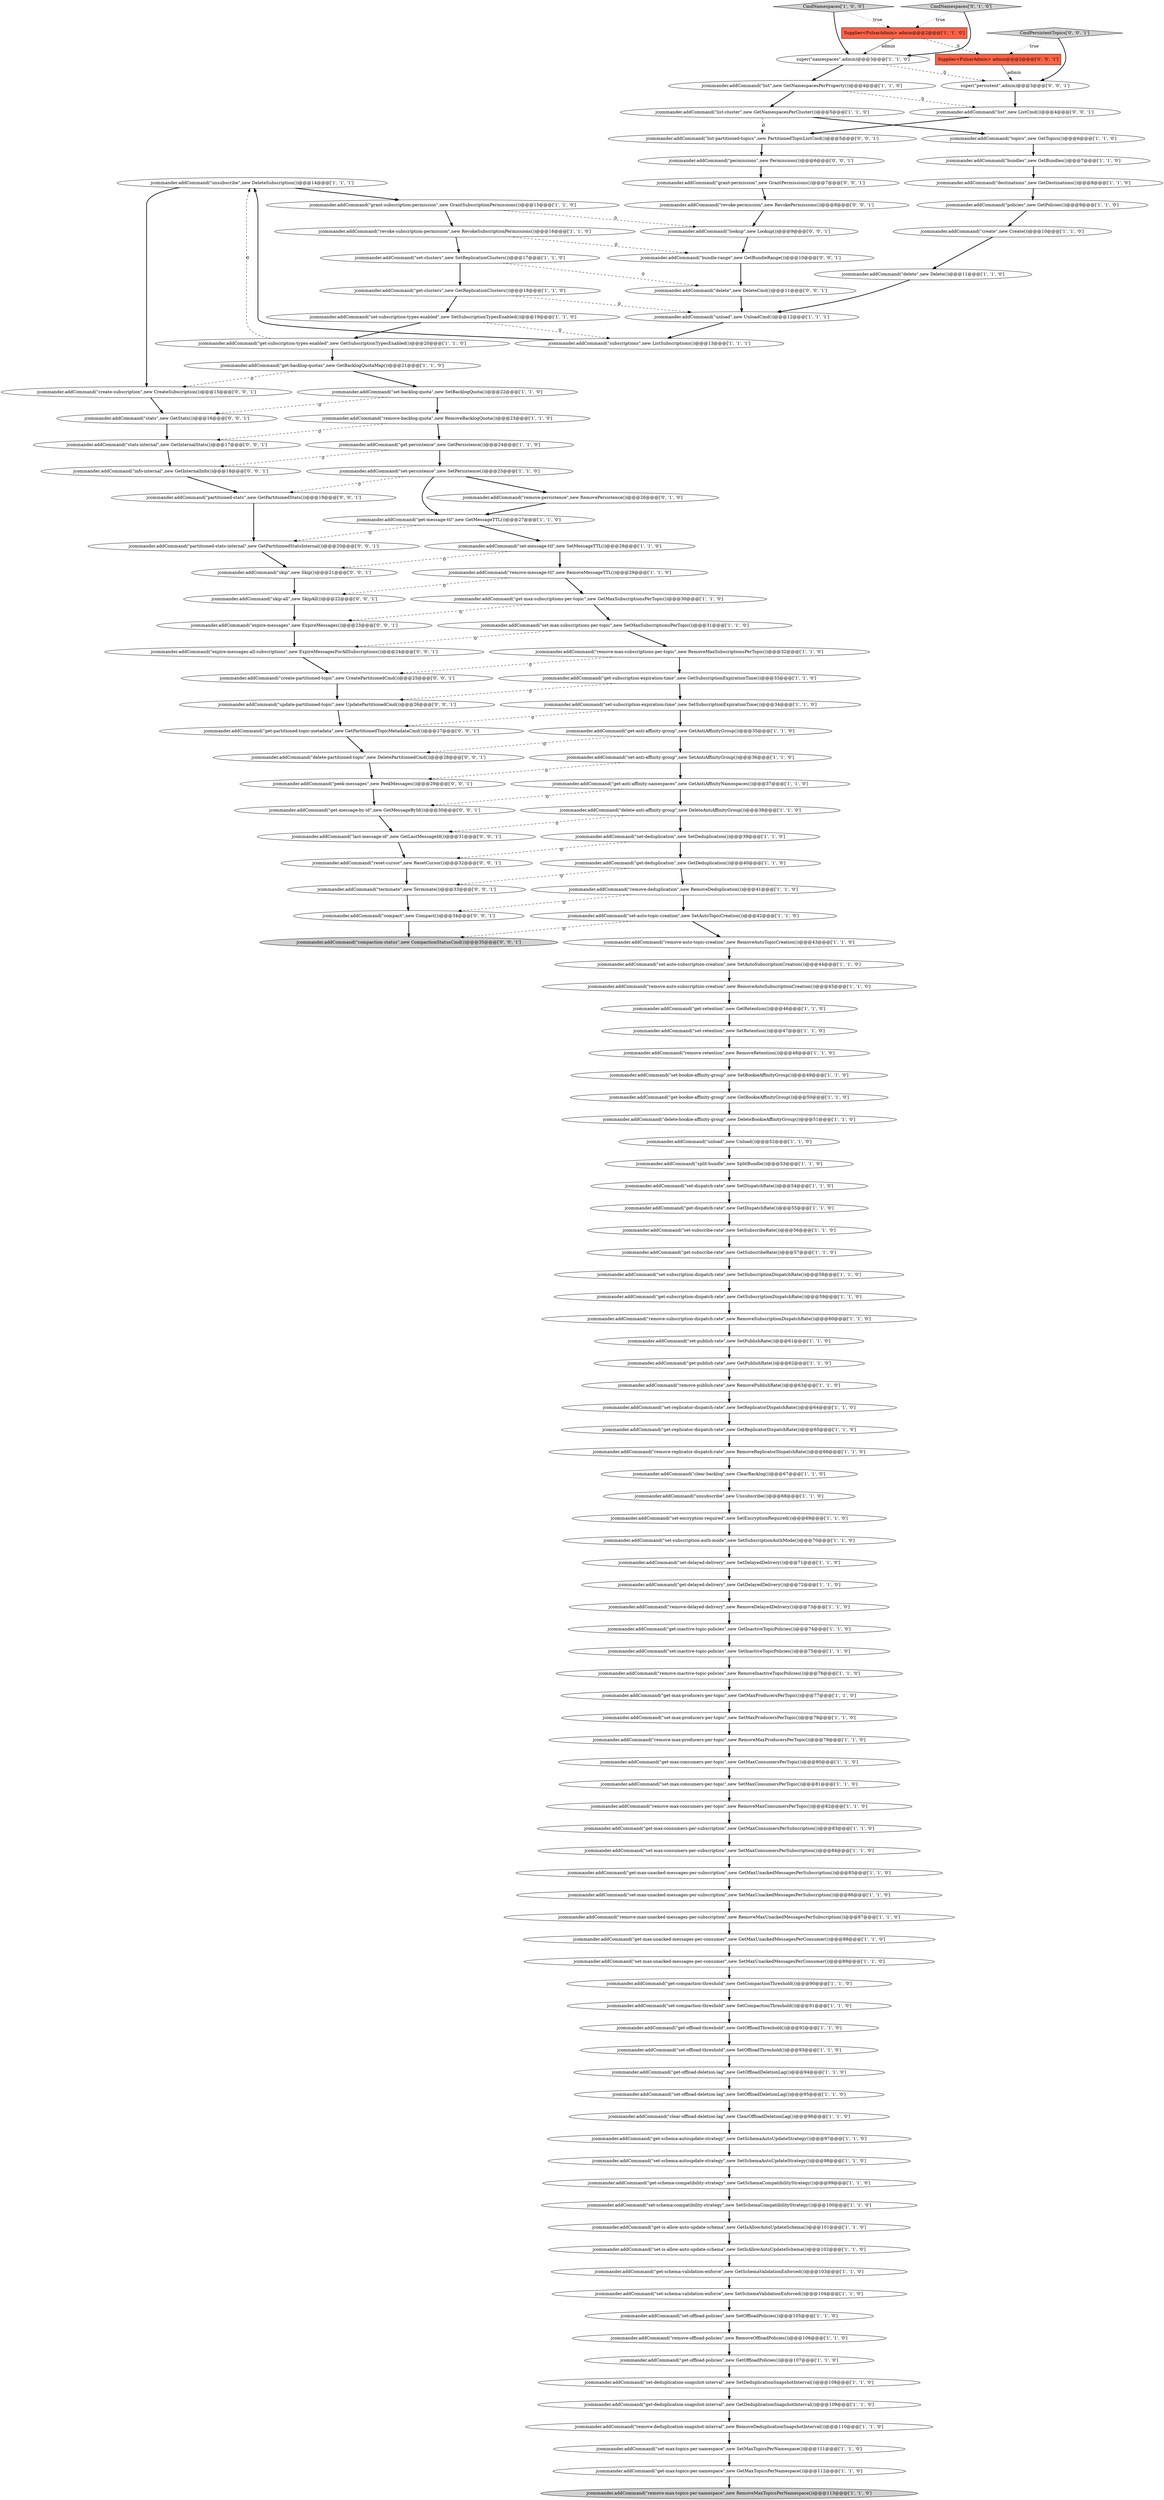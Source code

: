 digraph {
46 [style = filled, label = "jcommander.addCommand(\"get-offload-threshold\",new GetOffloadThreshold())@@@92@@@['1', '1', '0']", fillcolor = white, shape = ellipse image = "AAA0AAABBB1BBB"];
52 [style = filled, label = "jcommander.addCommand(\"get-max-consumers-per-topic\",new GetMaxConsumersPerTopic())@@@80@@@['1', '1', '0']", fillcolor = white, shape = ellipse image = "AAA0AAABBB1BBB"];
131 [style = filled, label = "jcommander.addCommand(\"stats\",new GetStats())@@@16@@@['0', '0', '1']", fillcolor = white, shape = ellipse image = "AAA0AAABBB3BBB"];
60 [style = filled, label = "jcommander.addCommand(\"create\",new Create())@@@10@@@['1', '1', '0']", fillcolor = white, shape = ellipse image = "AAA0AAABBB1BBB"];
83 [style = filled, label = "jcommander.addCommand(\"get-anti-affinity-group\",new GetAntiAffinityGroup())@@@35@@@['1', '1', '0']", fillcolor = white, shape = ellipse image = "AAA0AAABBB1BBB"];
140 [style = filled, label = "jcommander.addCommand(\"skip\",new Skip())@@@21@@@['0', '0', '1']", fillcolor = white, shape = ellipse image = "AAA0AAABBB3BBB"];
126 [style = filled, label = "super(\"persistent\",admin)@@@3@@@['0', '0', '1']", fillcolor = white, shape = ellipse image = "AAA0AAABBB3BBB"];
90 [style = filled, label = "jcommander.addCommand(\"set-persistence\",new SetPersistence())@@@25@@@['1', '1', '0']", fillcolor = white, shape = ellipse image = "AAA0AAABBB1BBB"];
107 [style = filled, label = "jcommander.addCommand(\"set-inactive-topic-policies\",new SetInactiveTopicPolicies())@@@75@@@['1', '1', '0']", fillcolor = white, shape = ellipse image = "AAA0AAABBB1BBB"];
142 [style = filled, label = "jcommander.addCommand(\"compaction-status\",new CompactionStatusCmd())@@@35@@@['0', '0', '1']", fillcolor = lightgray, shape = ellipse image = "AAA0AAABBB3BBB"];
57 [style = filled, label = "jcommander.addCommand(\"delete-anti-affinity-group\",new DeleteAntiAffinityGroup())@@@38@@@['1', '1', '0']", fillcolor = white, shape = ellipse image = "AAA0AAABBB1BBB"];
82 [style = filled, label = "jcommander.addCommand(\"set-dispatch-rate\",new SetDispatchRate())@@@54@@@['1', '1', '0']", fillcolor = white, shape = ellipse image = "AAA0AAABBB1BBB"];
97 [style = filled, label = "jcommander.addCommand(\"get-deduplication-snapshot-interval\",new GetDeduplicationSnapshotInterval())@@@109@@@['1', '1', '0']", fillcolor = white, shape = ellipse image = "AAA0AAABBB1BBB"];
53 [style = filled, label = "jcommander.addCommand(\"get-delayed-delivery\",new GetDelayedDelivery())@@@72@@@['1', '1', '0']", fillcolor = white, shape = ellipse image = "AAA0AAABBB1BBB"];
38 [style = filled, label = "jcommander.addCommand(\"remove-retention\",new RemoveRetention())@@@48@@@['1', '1', '0']", fillcolor = white, shape = ellipse image = "AAA0AAABBB1BBB"];
43 [style = filled, label = "jcommander.addCommand(\"remove-max-subscriptions-per-topic\",new RemoveMaxSubscriptionsPerTopic())@@@32@@@['1', '1', '0']", fillcolor = white, shape = ellipse image = "AAA0AAABBB1BBB"];
71 [style = filled, label = "jcommander.addCommand(\"split-bundle\",new SplitBundle())@@@53@@@['1', '1', '0']", fillcolor = white, shape = ellipse image = "AAA0AAABBB1BBB"];
110 [style = filled, label = "jcommander.addCommand(\"get-schema-compatibility-strategy\",new GetSchemaCompatibilityStrategy())@@@99@@@['1', '1', '0']", fillcolor = white, shape = ellipse image = "AAA0AAABBB1BBB"];
17 [style = filled, label = "jcommander.addCommand(\"remove-auto-subscription-creation\",new RemoveAutoSubscriptionCreation())@@@45@@@['1', '1', '0']", fillcolor = white, shape = ellipse image = "AAA0AAABBB1BBB"];
120 [style = filled, label = "jcommander.addCommand(\"skip-all\",new SkipAll())@@@22@@@['0', '0', '1']", fillcolor = white, shape = ellipse image = "AAA0AAABBB3BBB"];
13 [style = filled, label = "jcommander.addCommand(\"remove-subscription-dispatch-rate\",new RemoveSubscriptionDispatchRate())@@@60@@@['1', '1', '0']", fillcolor = white, shape = ellipse image = "AAA0AAABBB1BBB"];
84 [style = filled, label = "jcommander.addCommand(\"remove-max-producers-per-topic\",new RemoveMaxProducersPerTopic())@@@79@@@['1', '1', '0']", fillcolor = white, shape = ellipse image = "AAA0AAABBB1BBB"];
68 [style = filled, label = "jcommander.addCommand(\"revoke-subscription-permission\",new RevokeSubscriptionPermissions())@@@16@@@['1', '1', '0']", fillcolor = white, shape = ellipse image = "AAA0AAABBB1BBB"];
66 [style = filled, label = "jcommander.addCommand(\"remove-max-unacked-messages-per-subscription\",new RemoveMaxUnackedMessagesPerSubscription())@@@87@@@['1', '1', '0']", fillcolor = white, shape = ellipse image = "AAA0AAABBB1BBB"];
124 [style = filled, label = "jcommander.addCommand(\"expire-messages\",new ExpireMessages())@@@23@@@['0', '0', '1']", fillcolor = white, shape = ellipse image = "AAA0AAABBB3BBB"];
34 [style = filled, label = "jcommander.addCommand(\"delete-bookie-affinity-group\",new DeleteBookieAffinityGroup())@@@51@@@['1', '1', '0']", fillcolor = white, shape = ellipse image = "AAA0AAABBB1BBB"];
81 [style = filled, label = "jcommander.addCommand(\"remove-publish-rate\",new RemovePublishRate())@@@63@@@['1', '1', '0']", fillcolor = white, shape = ellipse image = "AAA0AAABBB1BBB"];
56 [style = filled, label = "jcommander.addCommand(\"get-max-consumers-per-subscription\",new GetMaxConsumersPerSubscription())@@@83@@@['1', '1', '0']", fillcolor = white, shape = ellipse image = "AAA0AAABBB1BBB"];
73 [style = filled, label = "jcommander.addCommand(\"set-subscribe-rate\",new SetSubscribeRate())@@@56@@@['1', '1', '0']", fillcolor = white, shape = ellipse image = "AAA0AAABBB1BBB"];
62 [style = filled, label = "jcommander.addCommand(\"remove-message-ttl\",new RemoveMessageTTL())@@@29@@@['1', '1', '0']", fillcolor = white, shape = ellipse image = "AAA0AAABBB1BBB"];
134 [style = filled, label = "jcommander.addCommand(\"compact\",new Compact())@@@34@@@['0', '0', '1']", fillcolor = white, shape = ellipse image = "AAA0AAABBB3BBB"];
133 [style = filled, label = "jcommander.addCommand(\"delete-partitioned-topic\",new DeletePartitionedCmd())@@@28@@@['0', '0', '1']", fillcolor = white, shape = ellipse image = "AAA0AAABBB3BBB"];
23 [style = filled, label = "jcommander.addCommand(\"set-compaction-threshold\",new SetCompactionThreshold())@@@91@@@['1', '1', '0']", fillcolor = white, shape = ellipse image = "AAA0AAABBB1BBB"];
105 [style = filled, label = "jcommander.addCommand(\"remove-max-consumers-per-topic\",new RemoveMaxConsumersPerTopic())@@@82@@@['1', '1', '0']", fillcolor = white, shape = ellipse image = "AAA0AAABBB1BBB"];
50 [style = filled, label = "jcommander.addCommand(\"set-deduplication-snapshot-interval\",new SetDeduplicationSnapshotInterval())@@@108@@@['1', '1', '0']", fillcolor = white, shape = ellipse image = "AAA0AAABBB1BBB"];
80 [style = filled, label = "jcommander.addCommand(\"get-offload-policies\",new GetOffloadPolicies())@@@107@@@['1', '1', '0']", fillcolor = white, shape = ellipse image = "AAA0AAABBB1BBB"];
3 [style = filled, label = "jcommander.addCommand(\"get-subscription-expiration-time\",new GetSubscriptionExpirationTime())@@@33@@@['1', '1', '0']", fillcolor = white, shape = ellipse image = "AAA0AAABBB1BBB"];
128 [style = filled, label = "jcommander.addCommand(\"revoke-permission\",new RevokePermissions())@@@8@@@['0', '0', '1']", fillcolor = white, shape = ellipse image = "AAA0AAABBB3BBB"];
112 [style = filled, label = "jcommander.addCommand(\"remove-persistence\",new RemovePersistence())@@@26@@@['0', '1', '0']", fillcolor = white, shape = ellipse image = "AAA1AAABBB2BBB"];
64 [style = filled, label = "jcommander.addCommand(\"clear-backlog\",new ClearBacklog())@@@67@@@['1', '1', '0']", fillcolor = white, shape = ellipse image = "AAA0AAABBB1BBB"];
86 [style = filled, label = "jcommander.addCommand(\"get-clusters\",new GetReplicationClusters())@@@18@@@['1', '1', '0']", fillcolor = white, shape = ellipse image = "AAA0AAABBB1BBB"];
18 [style = filled, label = "jcommander.addCommand(\"get-persistence\",new GetPersistence())@@@24@@@['1', '1', '0']", fillcolor = white, shape = ellipse image = "AAA0AAABBB1BBB"];
20 [style = filled, label = "jcommander.addCommand(\"get-offload-deletion-lag\",new GetOffloadDeletionLag())@@@94@@@['1', '1', '0']", fillcolor = white, shape = ellipse image = "AAA0AAABBB1BBB"];
115 [style = filled, label = "jcommander.addCommand(\"create-partitioned-topic\",new CreatePartitionedCmd())@@@25@@@['0', '0', '1']", fillcolor = white, shape = ellipse image = "AAA0AAABBB3BBB"];
87 [style = filled, label = "jcommander.addCommand(\"get-publish-rate\",new GetPublishRate())@@@62@@@['1', '1', '0']", fillcolor = white, shape = ellipse image = "AAA0AAABBB1BBB"];
114 [style = filled, label = "jcommander.addCommand(\"lookup\",new Lookup())@@@9@@@['0', '0', '1']", fillcolor = white, shape = ellipse image = "AAA0AAABBB3BBB"];
111 [style = filled, label = "jcommander.addCommand(\"get-bookie-affinity-group\",new GetBookieAffinityGroup())@@@50@@@['1', '1', '0']", fillcolor = white, shape = ellipse image = "AAA0AAABBB1BBB"];
36 [style = filled, label = "jcommander.addCommand(\"get-max-subscriptions-per-topic\",new GetMaxSubscriptionsPerTopic())@@@30@@@['1', '1', '0']", fillcolor = white, shape = ellipse image = "AAA0AAABBB1BBB"];
44 [style = filled, label = "jcommander.addCommand(\"set-offload-policies\",new SetOffloadPolicies())@@@105@@@['1', '1', '0']", fillcolor = white, shape = ellipse image = "AAA0AAABBB1BBB"];
42 [style = filled, label = "super(\"namespaces\",admin)@@@3@@@['1', '1', '0']", fillcolor = white, shape = ellipse image = "AAA0AAABBB1BBB"];
94 [style = filled, label = "jcommander.addCommand(\"set-offload-deletion-lag\",new SetOffloadDeletionLag())@@@95@@@['1', '1', '0']", fillcolor = white, shape = ellipse image = "AAA0AAABBB1BBB"];
102 [style = filled, label = "jcommander.addCommand(\"set-encryption-required\",new SetEncryptionRequired())@@@69@@@['1', '1', '0']", fillcolor = white, shape = ellipse image = "AAA0AAABBB1BBB"];
116 [style = filled, label = "jcommander.addCommand(\"reset-cursor\",new ResetCursor())@@@32@@@['0', '0', '1']", fillcolor = white, shape = ellipse image = "AAA0AAABBB3BBB"];
10 [style = filled, label = "jcommander.addCommand(\"get-deduplication\",new GetDeduplication())@@@40@@@['1', '1', '0']", fillcolor = white, shape = ellipse image = "AAA0AAABBB1BBB"];
75 [style = filled, label = "jcommander.addCommand(\"remove-inactive-topic-policies\",new RemoveInactiveTopicPolicies())@@@76@@@['1', '1', '0']", fillcolor = white, shape = ellipse image = "AAA0AAABBB1BBB"];
8 [style = filled, label = "jcommander.addCommand(\"set-max-unacked-messages-per-subscription\",new SetMaxUnackedMessagesPerSubscription())@@@86@@@['1', '1', '0']", fillcolor = white, shape = ellipse image = "AAA0AAABBB1BBB"];
61 [style = filled, label = "jcommander.addCommand(\"subscriptions\",new ListSubscriptions())@@@13@@@['1', '1', '1']", fillcolor = white, shape = ellipse image = "AAA0AAABBB1BBB"];
58 [style = filled, label = "jcommander.addCommand(\"unsubscribe\",new DeleteSubscription())@@@14@@@['1', '1', '1']", fillcolor = white, shape = ellipse image = "AAA0AAABBB1BBB"];
25 [style = filled, label = "jcommander.addCommand(\"set-schema-compatibility-strategy\",new SetSchemaCompatibilityStrategy())@@@100@@@['1', '1', '0']", fillcolor = white, shape = ellipse image = "AAA0AAABBB1BBB"];
37 [style = filled, label = "jcommander.addCommand(\"set-max-subscriptions-per-topic\",new SetMaxSubscriptionsPerTopic())@@@31@@@['1', '1', '0']", fillcolor = white, shape = ellipse image = "AAA0AAABBB1BBB"];
0 [style = filled, label = "jcommander.addCommand(\"set-subscription-dispatch-rate\",new SetSubscriptionDispatchRate())@@@58@@@['1', '1', '0']", fillcolor = white, shape = ellipse image = "AAA0AAABBB1BBB"];
125 [style = filled, label = "CmdPersistentTopics['0', '0', '1']", fillcolor = lightgray, shape = diamond image = "AAA0AAABBB3BBB"];
24 [style = filled, label = "jcommander.addCommand(\"get-message-ttl\",new GetMessageTTL())@@@27@@@['1', '1', '0']", fillcolor = white, shape = ellipse image = "AAA0AAABBB1BBB"];
41 [style = filled, label = "jcommander.addCommand(\"remove-auto-topic-creation\",new RemoveAutoTopicCreation())@@@43@@@['1', '1', '0']", fillcolor = white, shape = ellipse image = "AAA0AAABBB1BBB"];
30 [style = filled, label = "jcommander.addCommand(\"set-schema-autoupdate-strategy\",new SetSchemaAutoUpdateStrategy())@@@98@@@['1', '1', '0']", fillcolor = white, shape = ellipse image = "AAA0AAABBB1BBB"];
118 [style = filled, label = "jcommander.addCommand(\"permissions\",new Permissions())@@@6@@@['0', '0', '1']", fillcolor = white, shape = ellipse image = "AAA0AAABBB3BBB"];
98 [style = filled, label = "Supplier<PulsarAdmin> admin@@@2@@@['1', '1', '0']", fillcolor = tomato, shape = box image = "AAA0AAABBB1BBB"];
65 [style = filled, label = "jcommander.addCommand(\"get-max-unacked-messages-per-subscription\",new GetMaxUnackedMessagesPerSubscription())@@@85@@@['1', '1', '0']", fillcolor = white, shape = ellipse image = "AAA0AAABBB1BBB"];
45 [style = filled, label = "jcommander.addCommand(\"get-replicator-dispatch-rate\",new GetReplicatorDispatchRate())@@@65@@@['1', '1', '0']", fillcolor = white, shape = ellipse image = "AAA0AAABBB1BBB"];
67 [style = filled, label = "jcommander.addCommand(\"set-offload-threshold\",new SetOffloadThreshold())@@@93@@@['1', '1', '0']", fillcolor = white, shape = ellipse image = "AAA0AAABBB1BBB"];
4 [style = filled, label = "jcommander.addCommand(\"list\",new GetNamespacesPerProperty())@@@4@@@['1', '1', '0']", fillcolor = white, shape = ellipse image = "AAA0AAABBB1BBB"];
29 [style = filled, label = "jcommander.addCommand(\"unload\",new Unload())@@@52@@@['1', '1', '0']", fillcolor = white, shape = ellipse image = "AAA0AAABBB1BBB"];
39 [style = filled, label = "jcommander.addCommand(\"get-backlog-quotas\",new GetBacklogQuotaMap())@@@21@@@['1', '1', '0']", fillcolor = white, shape = ellipse image = "AAA0AAABBB1BBB"];
47 [style = filled, label = "jcommander.addCommand(\"set-subscription-types-enabled\",new SetSubscriptionTypesEnabled())@@@19@@@['1', '1', '0']", fillcolor = white, shape = ellipse image = "AAA0AAABBB1BBB"];
69 [style = filled, label = "jcommander.addCommand(\"set-bookie-affinity-group\",new SetBookieAffinityGroup())@@@49@@@['1', '1', '0']", fillcolor = white, shape = ellipse image = "AAA0AAABBB1BBB"];
99 [style = filled, label = "jcommander.addCommand(\"remove-deduplication-snapshot-interval\",new RemoveDeduplicationSnapshotInterval())@@@110@@@['1', '1', '0']", fillcolor = white, shape = ellipse image = "AAA0AAABBB1BBB"];
108 [style = filled, label = "jcommander.addCommand(\"get-retention\",new GetRetention())@@@46@@@['1', '1', '0']", fillcolor = white, shape = ellipse image = "AAA0AAABBB1BBB"];
130 [style = filled, label = "jcommander.addCommand(\"create-subscription\",new CreateSubscription())@@@15@@@['0', '0', '1']", fillcolor = white, shape = ellipse image = "AAA0AAABBB3BBB"];
100 [style = filled, label = "jcommander.addCommand(\"set-schema-validation-enforce\",new SetSchemaValidationEnforced())@@@104@@@['1', '1', '0']", fillcolor = white, shape = ellipse image = "AAA0AAABBB1BBB"];
49 [style = filled, label = "jcommander.addCommand(\"get-anti-affinity-namespaces\",new GetAntiAffinityNamespaces())@@@37@@@['1', '1', '0']", fillcolor = white, shape = ellipse image = "AAA0AAABBB1BBB"];
6 [style = filled, label = "jcommander.addCommand(\"unsubscribe\",new Unsubscribe())@@@68@@@['1', '1', '0']", fillcolor = white, shape = ellipse image = "AAA0AAABBB1BBB"];
76 [style = filled, label = "jcommander.addCommand(\"set-max-producers-per-topic\",new SetMaxProducersPerTopic())@@@78@@@['1', '1', '0']", fillcolor = white, shape = ellipse image = "AAA0AAABBB1BBB"];
139 [style = filled, label = "jcommander.addCommand(\"update-partitioned-topic\",new UpdatePartitionedCmd())@@@26@@@['0', '0', '1']", fillcolor = white, shape = ellipse image = "AAA0AAABBB3BBB"];
16 [style = filled, label = "jcommander.addCommand(\"set-backlog-quota\",new SetBacklogQuota())@@@22@@@['1', '1', '0']", fillcolor = white, shape = ellipse image = "AAA0AAABBB1BBB"];
109 [style = filled, label = "jcommander.addCommand(\"set-max-unacked-messages-per-consumer\",new SetMaxUnackedMessagesPerConsumer())@@@89@@@['1', '1', '0']", fillcolor = white, shape = ellipse image = "AAA0AAABBB1BBB"];
135 [style = filled, label = "jcommander.addCommand(\"expire-messages-all-subscriptions\",new ExpireMessagesForAllSubscriptions())@@@24@@@['0', '0', '1']", fillcolor = white, shape = ellipse image = "AAA0AAABBB3BBB"];
70 [style = filled, label = "jcommander.addCommand(\"get-max-topics-per-namespace\",new GetMaxTopicsPerNamespace())@@@112@@@['1', '1', '0']", fillcolor = white, shape = ellipse image = "AAA0AAABBB1BBB"];
104 [style = filled, label = "jcommander.addCommand(\"get-max-unacked-messages-per-consumer\",new GetMaxUnackedMessagesPerConsumer())@@@88@@@['1', '1', '0']", fillcolor = white, shape = ellipse image = "AAA0AAABBB1BBB"];
7 [style = filled, label = "jcommander.addCommand(\"set-publish-rate\",new SetPublishRate())@@@61@@@['1', '1', '0']", fillcolor = white, shape = ellipse image = "AAA0AAABBB1BBB"];
32 [style = filled, label = "jcommander.addCommand(\"set-replicator-dispatch-rate\",new SetReplicatorDispatchRate())@@@64@@@['1', '1', '0']", fillcolor = white, shape = ellipse image = "AAA0AAABBB1BBB"];
40 [style = filled, label = "jcommander.addCommand(\"grant-subscription-permission\",new GrantSubscriptionPermissions())@@@15@@@['1', '1', '0']", fillcolor = white, shape = ellipse image = "AAA0AAABBB1BBB"];
123 [style = filled, label = "jcommander.addCommand(\"list-partitioned-topics\",new PartitionedTopicListCmd())@@@5@@@['0', '0', '1']", fillcolor = white, shape = ellipse image = "AAA0AAABBB3BBB"];
141 [style = filled, label = "jcommander.addCommand(\"grant-permission\",new GrantPermissions())@@@7@@@['0', '0', '1']", fillcolor = white, shape = ellipse image = "AAA0AAABBB3BBB"];
12 [style = filled, label = "jcommander.addCommand(\"unload\",new UnloadCmd())@@@12@@@['1', '1', '1']", fillcolor = white, shape = ellipse image = "AAA0AAABBB1BBB"];
14 [style = filled, label = "jcommander.addCommand(\"bundles\",new GetBundles())@@@7@@@['1', '1', '0']", fillcolor = white, shape = ellipse image = "AAA0AAABBB1BBB"];
138 [style = filled, label = "jcommander.addCommand(\"partitioned-stats\",new GetPartitionedStats())@@@19@@@['0', '0', '1']", fillcolor = white, shape = ellipse image = "AAA0AAABBB3BBB"];
59 [style = filled, label = "jcommander.addCommand(\"set-is-allow-auto-update-schema\",new SetIsAllowAutoUpdateSchema())@@@102@@@['1', '1', '0']", fillcolor = white, shape = ellipse image = "AAA0AAABBB1BBB"];
119 [style = filled, label = "jcommander.addCommand(\"partitioned-stats-internal\",new GetPartitionedStatsInternal())@@@20@@@['0', '0', '1']", fillcolor = white, shape = ellipse image = "AAA0AAABBB3BBB"];
2 [style = filled, label = "jcommander.addCommand(\"policies\",new GetPolicies())@@@9@@@['1', '1', '0']", fillcolor = white, shape = ellipse image = "AAA0AAABBB1BBB"];
144 [style = filled, label = "jcommander.addCommand(\"get-message-by-id\",new GetMessageById())@@@30@@@['0', '0', '1']", fillcolor = white, shape = ellipse image = "AAA0AAABBB3BBB"];
91 [style = filled, label = "jcommander.addCommand(\"topics\",new GetTopics())@@@6@@@['1', '1', '0']", fillcolor = white, shape = ellipse image = "AAA0AAABBB1BBB"];
72 [style = filled, label = "jcommander.addCommand(\"get-dispatch-rate\",new GetDispatchRate())@@@55@@@['1', '1', '0']", fillcolor = white, shape = ellipse image = "AAA0AAABBB1BBB"];
129 [style = filled, label = "jcommander.addCommand(\"bundle-range\",new GetBundleRange())@@@10@@@['0', '0', '1']", fillcolor = white, shape = ellipse image = "AAA0AAABBB3BBB"];
27 [style = filled, label = "jcommander.addCommand(\"list-cluster\",new GetNamespacesPerCluster())@@@5@@@['1', '1', '0']", fillcolor = white, shape = ellipse image = "AAA0AAABBB1BBB"];
9 [style = filled, label = "jcommander.addCommand(\"set-max-consumers-per-subscription\",new SetMaxConsumersPerSubscription())@@@84@@@['1', '1', '0']", fillcolor = white, shape = ellipse image = "AAA0AAABBB1BBB"];
55 [style = filled, label = "jcommander.addCommand(\"get-subscription-types-enabled\",new GetSubscriptionTypesEnabled())@@@20@@@['1', '1', '0']", fillcolor = white, shape = ellipse image = "AAA0AAABBB1BBB"];
145 [style = filled, label = "jcommander.addCommand(\"info-internal\",new GetInternalInfo())@@@18@@@['0', '0', '1']", fillcolor = white, shape = ellipse image = "AAA0AAABBB3BBB"];
5 [style = filled, label = "jcommander.addCommand(\"remove-backlog-quota\",new RemoveBacklogQuota())@@@23@@@['1', '1', '0']", fillcolor = white, shape = ellipse image = "AAA0AAABBB1BBB"];
127 [style = filled, label = "jcommander.addCommand(\"delete\",new DeleteCmd())@@@11@@@['0', '0', '1']", fillcolor = white, shape = ellipse image = "AAA0AAABBB3BBB"];
15 [style = filled, label = "jcommander.addCommand(\"set-message-ttl\",new SetMessageTTL())@@@28@@@['1', '1', '0']", fillcolor = white, shape = ellipse image = "AAA0AAABBB1BBB"];
136 [style = filled, label = "jcommander.addCommand(\"get-partitioned-topic-metadata\",new GetPartitionedTopicMetadataCmd())@@@27@@@['0', '0', '1']", fillcolor = white, shape = ellipse image = "AAA0AAABBB3BBB"];
21 [style = filled, label = "jcommander.addCommand(\"get-compaction-threshold\",new GetCompactionThreshold())@@@90@@@['1', '1', '0']", fillcolor = white, shape = ellipse image = "AAA0AAABBB1BBB"];
85 [style = filled, label = "jcommander.addCommand(\"remove-replicator-dispatch-rate\",new RemoveReplicatorDispatchRate())@@@66@@@['1', '1', '0']", fillcolor = white, shape = ellipse image = "AAA0AAABBB1BBB"];
33 [style = filled, label = "jcommander.addCommand(\"set-deduplication\",new SetDeduplication())@@@39@@@['1', '1', '0']", fillcolor = white, shape = ellipse image = "AAA0AAABBB1BBB"];
78 [style = filled, label = "jcommander.addCommand(\"clear-offload-deletion-lag\",new ClearOffloadDeletionLag())@@@96@@@['1', '1', '0']", fillcolor = white, shape = ellipse image = "AAA0AAABBB1BBB"];
122 [style = filled, label = "jcommander.addCommand(\"last-message-id\",new GetLastMessageId())@@@31@@@['0', '0', '1']", fillcolor = white, shape = ellipse image = "AAA0AAABBB3BBB"];
92 [style = filled, label = "jcommander.addCommand(\"set-auto-subscription-creation\",new SetAutoSubscriptionCreation())@@@44@@@['1', '1', '0']", fillcolor = white, shape = ellipse image = "AAA0AAABBB1BBB"];
79 [style = filled, label = "jcommander.addCommand(\"get-schema-autoupdate-strategy\",new GetSchemaAutoUpdateStrategy())@@@97@@@['1', '1', '0']", fillcolor = white, shape = ellipse image = "AAA0AAABBB1BBB"];
89 [style = filled, label = "jcommander.addCommand(\"destinations\",new GetDestinations())@@@8@@@['1', '1', '0']", fillcolor = white, shape = ellipse image = "AAA0AAABBB1BBB"];
103 [style = filled, label = "jcommander.addCommand(\"remove-max-topics-per-namespace\",new RemoveMaxTopicsPerNamespace())@@@113@@@['1', '1', '0']", fillcolor = lightgray, shape = ellipse image = "AAA0AAABBB1BBB"];
106 [style = filled, label = "jcommander.addCommand(\"get-subscription-dispatch-rate\",new GetSubscriptionDispatchRate())@@@59@@@['1', '1', '0']", fillcolor = white, shape = ellipse image = "AAA0AAABBB1BBB"];
113 [style = filled, label = "CmdNamespaces['0', '1', '0']", fillcolor = lightgray, shape = diamond image = "AAA0AAABBB2BBB"];
121 [style = filled, label = "Supplier<PulsarAdmin> admin@@@2@@@['0', '0', '1']", fillcolor = tomato, shape = box image = "AAA0AAABBB3BBB"];
77 [style = filled, label = "jcommander.addCommand(\"set-delayed-delivery\",new SetDelayedDelivery())@@@71@@@['1', '1', '0']", fillcolor = white, shape = ellipse image = "AAA0AAABBB1BBB"];
1 [style = filled, label = "jcommander.addCommand(\"set-clusters\",new SetReplicationClusters())@@@17@@@['1', '1', '0']", fillcolor = white, shape = ellipse image = "AAA0AAABBB1BBB"];
88 [style = filled, label = "jcommander.addCommand(\"set-max-consumers-per-topic\",new SetMaxConsumersPerTopic())@@@81@@@['1', '1', '0']", fillcolor = white, shape = ellipse image = "AAA0AAABBB1BBB"];
35 [style = filled, label = "jcommander.addCommand(\"delete\",new Delete())@@@11@@@['1', '1', '0']", fillcolor = white, shape = ellipse image = "AAA0AAABBB1BBB"];
31 [style = filled, label = "jcommander.addCommand(\"get-inactive-topic-policies\",new GetInactiveTopicPolicies())@@@74@@@['1', '1', '0']", fillcolor = white, shape = ellipse image = "AAA0AAABBB1BBB"];
101 [style = filled, label = "jcommander.addCommand(\"set-max-topics-per-namespace\",new SetMaxTopicsPerNamespace())@@@111@@@['1', '1', '0']", fillcolor = white, shape = ellipse image = "AAA0AAABBB1BBB"];
74 [style = filled, label = "jcommander.addCommand(\"get-subscribe-rate\",new GetSubscribeRate())@@@57@@@['1', '1', '0']", fillcolor = white, shape = ellipse image = "AAA0AAABBB1BBB"];
93 [style = filled, label = "jcommander.addCommand(\"get-max-producers-per-topic\",new GetMaxProducersPerTopic())@@@77@@@['1', '1', '0']", fillcolor = white, shape = ellipse image = "AAA0AAABBB1BBB"];
137 [style = filled, label = "jcommander.addCommand(\"list\",new ListCmd())@@@4@@@['0', '0', '1']", fillcolor = white, shape = ellipse image = "AAA0AAABBB3BBB"];
143 [style = filled, label = "jcommander.addCommand(\"terminate\",new Terminate())@@@33@@@['0', '0', '1']", fillcolor = white, shape = ellipse image = "AAA0AAABBB3BBB"];
22 [style = filled, label = "jcommander.addCommand(\"remove-delayed-delivery\",new RemoveDelayedDelivery())@@@73@@@['1', '1', '0']", fillcolor = white, shape = ellipse image = "AAA0AAABBB1BBB"];
48 [style = filled, label = "jcommander.addCommand(\"get-is-allow-auto-update-schema\",new GetIsAllowAutoUpdateSchema())@@@101@@@['1', '1', '0']", fillcolor = white, shape = ellipse image = "AAA0AAABBB1BBB"];
19 [style = filled, label = "jcommander.addCommand(\"set-subscription-auth-mode\",new SetSubscriptionAuthMode())@@@70@@@['1', '1', '0']", fillcolor = white, shape = ellipse image = "AAA0AAABBB1BBB"];
95 [style = filled, label = "jcommander.addCommand(\"set-subscription-expiration-time\",new SetSubscriptionExpirationTime())@@@34@@@['1', '1', '0']", fillcolor = white, shape = ellipse image = "AAA0AAABBB1BBB"];
28 [style = filled, label = "jcommander.addCommand(\"set-anti-affinity-group\",new SetAntiAffinityGroup())@@@36@@@['1', '1', '0']", fillcolor = white, shape = ellipse image = "AAA0AAABBB1BBB"];
63 [style = filled, label = "CmdNamespaces['1', '0', '0']", fillcolor = lightgray, shape = diamond image = "AAA0AAABBB1BBB"];
11 [style = filled, label = "jcommander.addCommand(\"remove-offload-policies\",new RemoveOffloadPolicies())@@@106@@@['1', '1', '0']", fillcolor = white, shape = ellipse image = "AAA0AAABBB1BBB"];
26 [style = filled, label = "jcommander.addCommand(\"set-auto-topic-creation\",new SetAutoTopicCreation())@@@42@@@['1', '1', '0']", fillcolor = white, shape = ellipse image = "AAA0AAABBB1BBB"];
51 [style = filled, label = "jcommander.addCommand(\"remove-deduplication\",new RemoveDeduplication())@@@41@@@['1', '1', '0']", fillcolor = white, shape = ellipse image = "AAA0AAABBB1BBB"];
96 [style = filled, label = "jcommander.addCommand(\"get-schema-validation-enforce\",new GetSchemaValidationEnforced())@@@103@@@['1', '1', '0']", fillcolor = white, shape = ellipse image = "AAA0AAABBB1BBB"];
117 [style = filled, label = "jcommander.addCommand(\"peek-messages\",new PeekMessages())@@@29@@@['0', '0', '1']", fillcolor = white, shape = ellipse image = "AAA0AAABBB3BBB"];
132 [style = filled, label = "jcommander.addCommand(\"stats-internal\",new GetInternalStats())@@@17@@@['0', '0', '1']", fillcolor = white, shape = ellipse image = "AAA0AAABBB3BBB"];
54 [style = filled, label = "jcommander.addCommand(\"set-retention\",new SetRetention())@@@47@@@['1', '1', '0']", fillcolor = white, shape = ellipse image = "AAA0AAABBB1BBB"];
78->79 [style = bold, label=""];
105->56 [style = bold, label=""];
139->136 [style = bold, label=""];
96->100 [style = bold, label=""];
113->42 [style = bold, label=""];
86->12 [style = dashed, label="0"];
140->120 [style = bold, label=""];
62->120 [style = dashed, label="0"];
98->42 [style = solid, label="admin"];
43->3 [style = bold, label=""];
72->73 [style = bold, label=""];
136->133 [style = bold, label=""];
122->116 [style = bold, label=""];
22->31 [style = bold, label=""];
30->110 [style = bold, label=""];
7->87 [style = bold, label=""];
52->88 [style = bold, label=""];
46->67 [style = bold, label=""];
6->102 [style = bold, label=""];
114->129 [style = bold, label=""];
28->49 [style = bold, label=""];
104->109 [style = bold, label=""];
33->116 [style = dashed, label="0"];
5->18 [style = bold, label=""];
18->90 [style = bold, label=""];
129->127 [style = bold, label=""];
16->5 [style = bold, label=""];
83->133 [style = dashed, label="0"];
110->25 [style = bold, label=""];
89->2 [style = bold, label=""];
55->39 [style = bold, label=""];
26->142 [style = dashed, label="0"];
1->127 [style = dashed, label="0"];
34->29 [style = bold, label=""];
133->117 [style = bold, label=""];
120->124 [style = bold, label=""];
47->55 [style = bold, label=""];
131->132 [style = bold, label=""];
63->98 [style = dotted, label="true"];
94->78 [style = bold, label=""];
118->141 [style = bold, label=""];
75->93 [style = bold, label=""];
113->98 [style = dotted, label="true"];
55->58 [style = dashed, label="0"];
5->132 [style = dashed, label="0"];
126->137 [style = bold, label=""];
3->139 [style = dashed, label="0"];
91->14 [style = bold, label=""];
115->139 [style = bold, label=""];
90->24 [style = bold, label=""];
80->50 [style = bold, label=""];
0->106 [style = bold, label=""];
39->16 [style = bold, label=""];
134->142 [style = bold, label=""];
83->28 [style = bold, label=""];
37->135 [style = dashed, label="0"];
14->89 [style = bold, label=""];
125->126 [style = bold, label=""];
76->84 [style = bold, label=""];
10->51 [style = bold, label=""];
119->140 [style = bold, label=""];
40->114 [style = dashed, label="0"];
39->130 [style = dashed, label="0"];
11->80 [style = bold, label=""];
20->94 [style = bold, label=""];
95->136 [style = dashed, label="0"];
27->91 [style = bold, label=""];
54->38 [style = bold, label=""];
74->0 [style = bold, label=""];
43->115 [style = dashed, label="0"];
47->61 [style = dashed, label="0"];
38->69 [style = bold, label=""];
44->11 [style = bold, label=""];
63->42 [style = bold, label=""];
58->40 [style = bold, label=""];
123->118 [style = bold, label=""];
101->70 [style = bold, label=""];
26->41 [style = bold, label=""];
111->34 [style = bold, label=""];
145->138 [style = bold, label=""];
109->21 [style = bold, label=""];
15->140 [style = dashed, label="0"];
64->6 [style = bold, label=""];
50->97 [style = bold, label=""];
100->44 [style = bold, label=""];
15->62 [style = bold, label=""];
25->48 [style = bold, label=""];
137->123 [style = bold, label=""];
1->86 [style = bold, label=""];
98->121 [style = dashed, label="0"];
68->129 [style = dashed, label="0"];
90->138 [style = dashed, label="0"];
36->124 [style = dashed, label="0"];
42->4 [style = bold, label=""];
33->10 [style = bold, label=""];
60->35 [style = bold, label=""];
4->27 [style = bold, label=""];
49->144 [style = dashed, label="0"];
71->82 [style = bold, label=""];
135->115 [style = bold, label=""];
69->111 [style = bold, label=""];
32->45 [style = bold, label=""];
87->81 [style = bold, label=""];
40->68 [style = bold, label=""];
18->145 [style = dashed, label="0"];
95->83 [style = bold, label=""];
77->53 [style = bold, label=""];
4->137 [style = dashed, label="0"];
93->76 [style = bold, label=""];
62->36 [style = bold, label=""];
66->104 [style = bold, label=""];
57->122 [style = dashed, label="0"];
48->59 [style = bold, label=""];
108->54 [style = bold, label=""];
88->105 [style = bold, label=""];
102->19 [style = bold, label=""];
65->8 [style = bold, label=""];
124->135 [style = bold, label=""];
107->75 [style = bold, label=""];
27->123 [style = dashed, label="0"];
29->71 [style = bold, label=""];
130->131 [style = bold, label=""];
97->99 [style = bold, label=""];
53->22 [style = bold, label=""];
12->61 [style = bold, label=""];
79->30 [style = bold, label=""];
138->119 [style = bold, label=""];
51->26 [style = bold, label=""];
143->134 [style = bold, label=""];
61->58 [style = bold, label=""];
16->131 [style = dashed, label="0"];
117->144 [style = bold, label=""];
84->52 [style = bold, label=""];
24->119 [style = dashed, label="0"];
112->24 [style = bold, label=""];
19->77 [style = bold, label=""];
13->7 [style = bold, label=""];
36->37 [style = bold, label=""];
81->32 [style = bold, label=""];
73->74 [style = bold, label=""];
51->134 [style = dashed, label="0"];
86->47 [style = bold, label=""];
23->46 [style = bold, label=""];
141->128 [style = bold, label=""];
37->43 [style = bold, label=""];
132->145 [style = bold, label=""];
58->130 [style = bold, label=""];
24->15 [style = bold, label=""];
82->72 [style = bold, label=""];
10->143 [style = dashed, label="0"];
57->33 [style = bold, label=""];
106->13 [style = bold, label=""];
85->64 [style = bold, label=""];
144->122 [style = bold, label=""];
128->114 [style = bold, label=""];
59->96 [style = bold, label=""];
45->85 [style = bold, label=""];
8->66 [style = bold, label=""];
28->117 [style = dashed, label="0"];
41->92 [style = bold, label=""];
67->20 [style = bold, label=""];
17->108 [style = bold, label=""];
49->57 [style = bold, label=""];
2->60 [style = bold, label=""];
68->1 [style = bold, label=""];
31->107 [style = bold, label=""];
9->65 [style = bold, label=""];
56->9 [style = bold, label=""];
90->112 [style = bold, label=""];
3->95 [style = bold, label=""];
70->103 [style = bold, label=""];
35->12 [style = bold, label=""];
121->126 [style = solid, label="admin"];
21->23 [style = bold, label=""];
99->101 [style = bold, label=""];
127->12 [style = bold, label=""];
92->17 [style = bold, label=""];
42->126 [style = dashed, label="0"];
125->121 [style = dotted, label="true"];
116->143 [style = bold, label=""];
}
